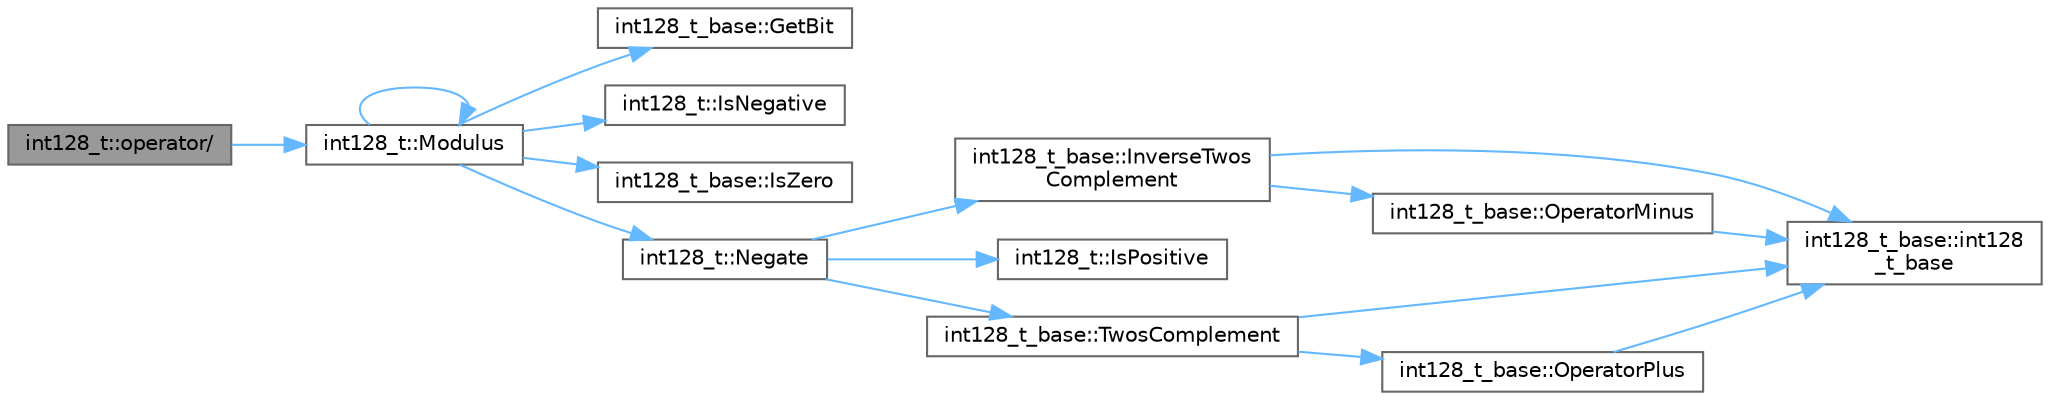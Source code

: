 digraph "int128_t::operator/"
{
 // LATEX_PDF_SIZE
  bgcolor="transparent";
  edge [fontname=Helvetica,fontsize=10,labelfontname=Helvetica,labelfontsize=10];
  node [fontname=Helvetica,fontsize=10,shape=box,height=0.2,width=0.4];
  rankdir="LR";
  Node1 [id="Node000001",label="int128_t::operator/",height=0.2,width=0.4,color="gray40", fillcolor="grey60", style="filled", fontcolor="black",tooltip=" "];
  Node1 -> Node2 [id="edge1_Node000001_Node000002",color="steelblue1",style="solid",tooltip=" "];
  Node2 [id="Node000002",label="int128_t::Modulus",height=0.2,width=0.4,color="grey40", fillcolor="white", style="filled",URL="$structint128__t.html#a09dd5fa9929d8592ed82a2f6be666111",tooltip=" "];
  Node2 -> Node3 [id="edge2_Node000002_Node000003",color="steelblue1",style="solid",tooltip=" "];
  Node3 [id="Node000003",label="int128_t_base::GetBit",height=0.2,width=0.4,color="grey40", fillcolor="white", style="filled",URL="$structint128__t__base.html#abb3466094f1e36aba451893bcc749be0",tooltip=" "];
  Node2 -> Node4 [id="edge3_Node000002_Node000004",color="steelblue1",style="solid",tooltip=" "];
  Node4 [id="Node000004",label="int128_t::IsNegative",height=0.2,width=0.4,color="grey40", fillcolor="white", style="filled",URL="$structint128__t.html#a54b6fcfb514a06743b86173e92ec7801",tooltip=" "];
  Node2 -> Node5 [id="edge4_Node000002_Node000005",color="steelblue1",style="solid",tooltip=" "];
  Node5 [id="Node000005",label="int128_t_base::IsZero",height=0.2,width=0.4,color="grey40", fillcolor="white", style="filled",URL="$structint128__t__base.html#a4914053364b1c2ac255b2efcc9f77059",tooltip=" "];
  Node2 -> Node2 [id="edge5_Node000002_Node000002",color="steelblue1",style="solid",tooltip=" "];
  Node2 -> Node6 [id="edge6_Node000002_Node000006",color="steelblue1",style="solid",tooltip=" "];
  Node6 [id="Node000006",label="int128_t::Negate",height=0.2,width=0.4,color="grey40", fillcolor="white", style="filled",URL="$structint128__t.html#ac6f4ae7ea1f415c8a767fd20b0dfe6e6",tooltip=" "];
  Node6 -> Node7 [id="edge7_Node000006_Node000007",color="steelblue1",style="solid",tooltip=" "];
  Node7 [id="Node000007",label="int128_t_base::InverseTwos\lComplement",height=0.2,width=0.4,color="grey40", fillcolor="white", style="filled",URL="$structint128__t__base.html#ac819d35360cb6884e55a94f250ab41c6",tooltip=" "];
  Node7 -> Node8 [id="edge8_Node000007_Node000008",color="steelblue1",style="solid",tooltip=" "];
  Node8 [id="Node000008",label="int128_t_base::int128\l_t_base",height=0.2,width=0.4,color="grey40", fillcolor="white", style="filled",URL="$structint128__t__base.html#ad1727391125a7d161dd925eff092dbf7",tooltip=" "];
  Node7 -> Node9 [id="edge9_Node000007_Node000009",color="steelblue1",style="solid",tooltip=" "];
  Node9 [id="Node000009",label="int128_t_base::OperatorMinus",height=0.2,width=0.4,color="grey40", fillcolor="white", style="filled",URL="$structint128__t__base.html#a788d86d758d975c87d6ad30ade070ac0",tooltip=" "];
  Node9 -> Node8 [id="edge10_Node000009_Node000008",color="steelblue1",style="solid",tooltip=" "];
  Node6 -> Node10 [id="edge11_Node000006_Node000010",color="steelblue1",style="solid",tooltip=" "];
  Node10 [id="Node000010",label="int128_t::IsPositive",height=0.2,width=0.4,color="grey40", fillcolor="white", style="filled",URL="$structint128__t.html#ace41c7a04ccbbc24ab1541e56e6db4cf",tooltip=" "];
  Node6 -> Node11 [id="edge12_Node000006_Node000011",color="steelblue1",style="solid",tooltip=" "];
  Node11 [id="Node000011",label="int128_t_base::TwosComplement",height=0.2,width=0.4,color="grey40", fillcolor="white", style="filled",URL="$structint128__t__base.html#a364e5ea1959af67ba7ee7c0307cd3690",tooltip=" "];
  Node11 -> Node8 [id="edge13_Node000011_Node000008",color="steelblue1",style="solid",tooltip=" "];
  Node11 -> Node12 [id="edge14_Node000011_Node000012",color="steelblue1",style="solid",tooltip=" "];
  Node12 [id="Node000012",label="int128_t_base::OperatorPlus",height=0.2,width=0.4,color="grey40", fillcolor="white", style="filled",URL="$structint128__t__base.html#ad9c509a8d3eb366c360049618c8c4e31",tooltip=" "];
  Node12 -> Node8 [id="edge15_Node000012_Node000008",color="steelblue1",style="solid",tooltip=" "];
}
